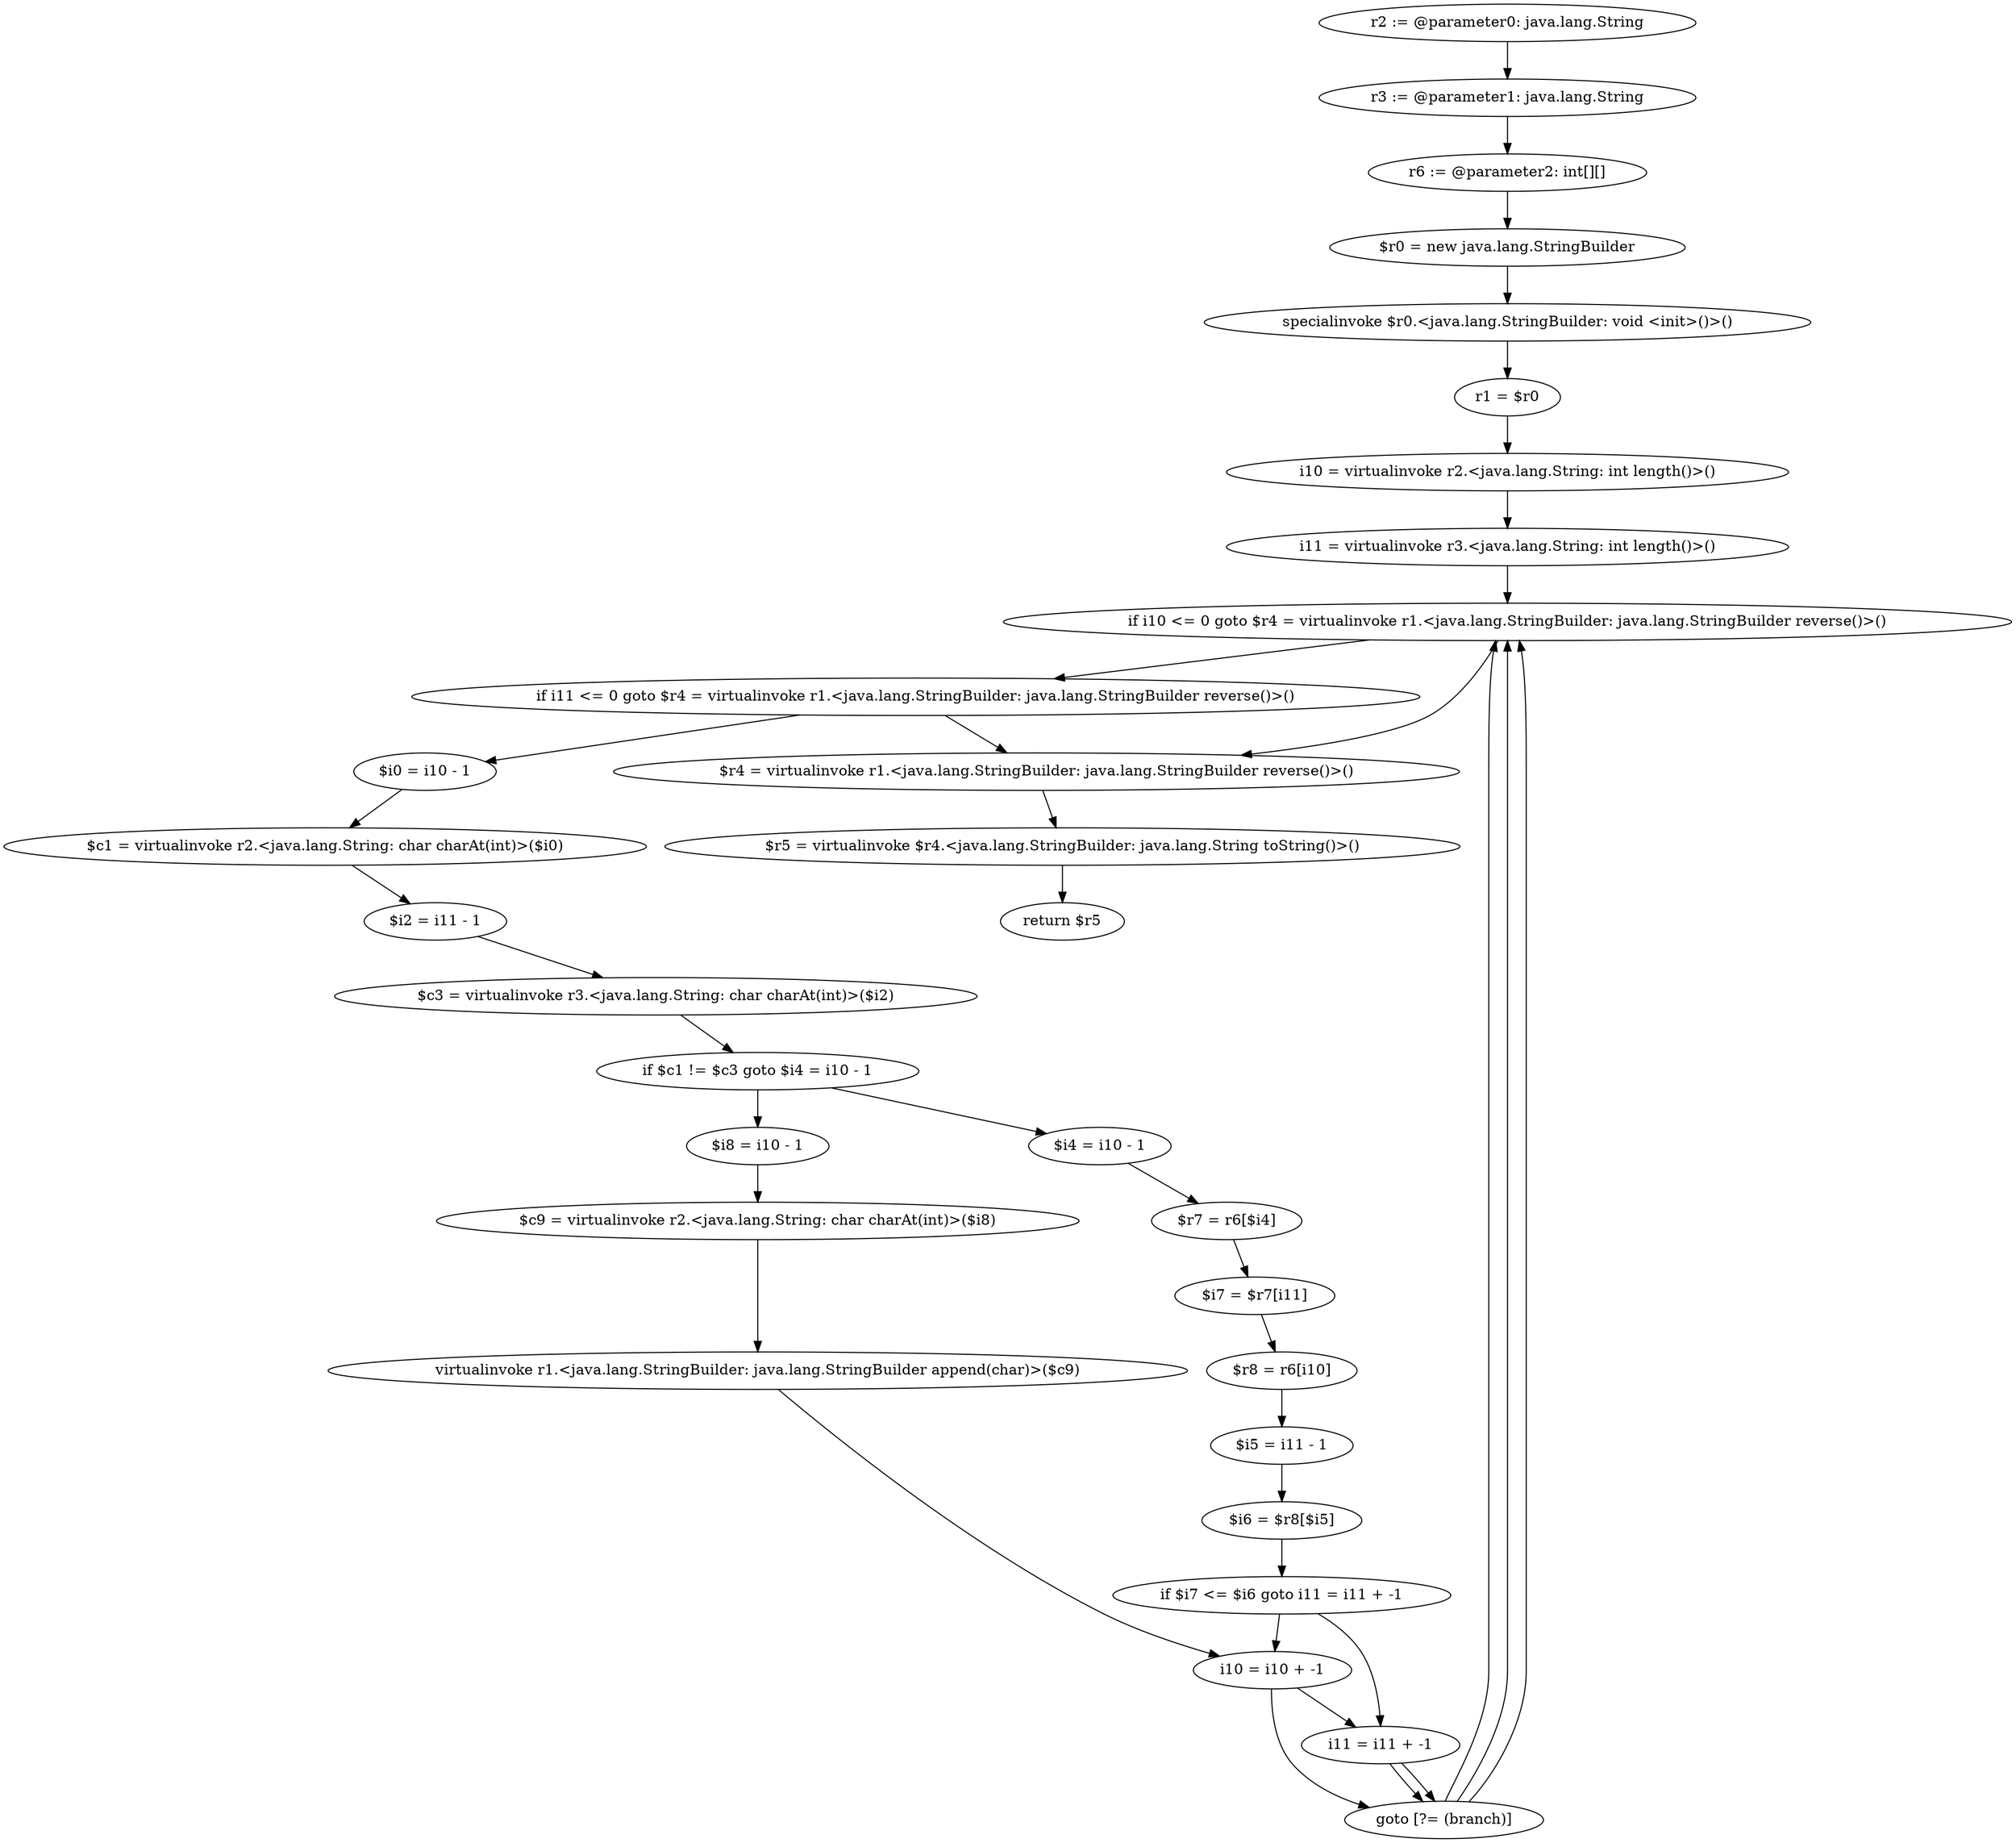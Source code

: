 digraph "unitGraph" {
    "r2 := @parameter0: java.lang.String"
    "r3 := @parameter1: java.lang.String"
    "r6 := @parameter2: int[][]"
    "$r0 = new java.lang.StringBuilder"
    "specialinvoke $r0.<java.lang.StringBuilder: void <init>()>()"
    "r1 = $r0"
    "i10 = virtualinvoke r2.<java.lang.String: int length()>()"
    "i11 = virtualinvoke r3.<java.lang.String: int length()>()"
    "if i10 <= 0 goto $r4 = virtualinvoke r1.<java.lang.StringBuilder: java.lang.StringBuilder reverse()>()"
    "if i11 <= 0 goto $r4 = virtualinvoke r1.<java.lang.StringBuilder: java.lang.StringBuilder reverse()>()"
    "$i0 = i10 - 1"
    "$c1 = virtualinvoke r2.<java.lang.String: char charAt(int)>($i0)"
    "$i2 = i11 - 1"
    "$c3 = virtualinvoke r3.<java.lang.String: char charAt(int)>($i2)"
    "if $c1 != $c3 goto $i4 = i10 - 1"
    "$i8 = i10 - 1"
    "$c9 = virtualinvoke r2.<java.lang.String: char charAt(int)>($i8)"
    "virtualinvoke r1.<java.lang.StringBuilder: java.lang.StringBuilder append(char)>($c9)"
    "i10 = i10 + -1"
    "i11 = i11 + -1"
    "goto [?= (branch)]"
    "$i4 = i10 - 1"
    "$r7 = r6[$i4]"
    "$i7 = $r7[i11]"
    "$r8 = r6[i10]"
    "$i5 = i11 - 1"
    "$i6 = $r8[$i5]"
    "if $i7 <= $i6 goto i11 = i11 + -1"
    "$r4 = virtualinvoke r1.<java.lang.StringBuilder: java.lang.StringBuilder reverse()>()"
    "$r5 = virtualinvoke $r4.<java.lang.StringBuilder: java.lang.String toString()>()"
    "return $r5"
    "r2 := @parameter0: java.lang.String"->"r3 := @parameter1: java.lang.String";
    "r3 := @parameter1: java.lang.String"->"r6 := @parameter2: int[][]";
    "r6 := @parameter2: int[][]"->"$r0 = new java.lang.StringBuilder";
    "$r0 = new java.lang.StringBuilder"->"specialinvoke $r0.<java.lang.StringBuilder: void <init>()>()";
    "specialinvoke $r0.<java.lang.StringBuilder: void <init>()>()"->"r1 = $r0";
    "r1 = $r0"->"i10 = virtualinvoke r2.<java.lang.String: int length()>()";
    "i10 = virtualinvoke r2.<java.lang.String: int length()>()"->"i11 = virtualinvoke r3.<java.lang.String: int length()>()";
    "i11 = virtualinvoke r3.<java.lang.String: int length()>()"->"if i10 <= 0 goto $r4 = virtualinvoke r1.<java.lang.StringBuilder: java.lang.StringBuilder reverse()>()";
    "if i10 <= 0 goto $r4 = virtualinvoke r1.<java.lang.StringBuilder: java.lang.StringBuilder reverse()>()"->"if i11 <= 0 goto $r4 = virtualinvoke r1.<java.lang.StringBuilder: java.lang.StringBuilder reverse()>()";
    "if i10 <= 0 goto $r4 = virtualinvoke r1.<java.lang.StringBuilder: java.lang.StringBuilder reverse()>()"->"$r4 = virtualinvoke r1.<java.lang.StringBuilder: java.lang.StringBuilder reverse()>()";
    "if i11 <= 0 goto $r4 = virtualinvoke r1.<java.lang.StringBuilder: java.lang.StringBuilder reverse()>()"->"$i0 = i10 - 1";
    "if i11 <= 0 goto $r4 = virtualinvoke r1.<java.lang.StringBuilder: java.lang.StringBuilder reverse()>()"->"$r4 = virtualinvoke r1.<java.lang.StringBuilder: java.lang.StringBuilder reverse()>()";
    "$i0 = i10 - 1"->"$c1 = virtualinvoke r2.<java.lang.String: char charAt(int)>($i0)";
    "$c1 = virtualinvoke r2.<java.lang.String: char charAt(int)>($i0)"->"$i2 = i11 - 1";
    "$i2 = i11 - 1"->"$c3 = virtualinvoke r3.<java.lang.String: char charAt(int)>($i2)";
    "$c3 = virtualinvoke r3.<java.lang.String: char charAt(int)>($i2)"->"if $c1 != $c3 goto $i4 = i10 - 1";
    "if $c1 != $c3 goto $i4 = i10 - 1"->"$i8 = i10 - 1";
    "if $c1 != $c3 goto $i4 = i10 - 1"->"$i4 = i10 - 1";
    "$i8 = i10 - 1"->"$c9 = virtualinvoke r2.<java.lang.String: char charAt(int)>($i8)";
    "$c9 = virtualinvoke r2.<java.lang.String: char charAt(int)>($i8)"->"virtualinvoke r1.<java.lang.StringBuilder: java.lang.StringBuilder append(char)>($c9)";
    "virtualinvoke r1.<java.lang.StringBuilder: java.lang.StringBuilder append(char)>($c9)"->"i10 = i10 + -1";
    "i10 = i10 + -1"->"i11 = i11 + -1";
    "i11 = i11 + -1"->"goto [?= (branch)]";
    "goto [?= (branch)]"->"if i10 <= 0 goto $r4 = virtualinvoke r1.<java.lang.StringBuilder: java.lang.StringBuilder reverse()>()";
    "$i4 = i10 - 1"->"$r7 = r6[$i4]";
    "$r7 = r6[$i4]"->"$i7 = $r7[i11]";
    "$i7 = $r7[i11]"->"$r8 = r6[i10]";
    "$r8 = r6[i10]"->"$i5 = i11 - 1";
    "$i5 = i11 - 1"->"$i6 = $r8[$i5]";
    "$i6 = $r8[$i5]"->"if $i7 <= $i6 goto i11 = i11 + -1";
    "if $i7 <= $i6 goto i11 = i11 + -1"->"i10 = i10 + -1";
    "if $i7 <= $i6 goto i11 = i11 + -1"->"i11 = i11 + -1";
    "i10 = i10 + -1"->"goto [?= (branch)]";
    "goto [?= (branch)]"->"if i10 <= 0 goto $r4 = virtualinvoke r1.<java.lang.StringBuilder: java.lang.StringBuilder reverse()>()";
    "i11 = i11 + -1"->"goto [?= (branch)]";
    "goto [?= (branch)]"->"if i10 <= 0 goto $r4 = virtualinvoke r1.<java.lang.StringBuilder: java.lang.StringBuilder reverse()>()";
    "$r4 = virtualinvoke r1.<java.lang.StringBuilder: java.lang.StringBuilder reverse()>()"->"$r5 = virtualinvoke $r4.<java.lang.StringBuilder: java.lang.String toString()>()";
    "$r5 = virtualinvoke $r4.<java.lang.StringBuilder: java.lang.String toString()>()"->"return $r5";
}

